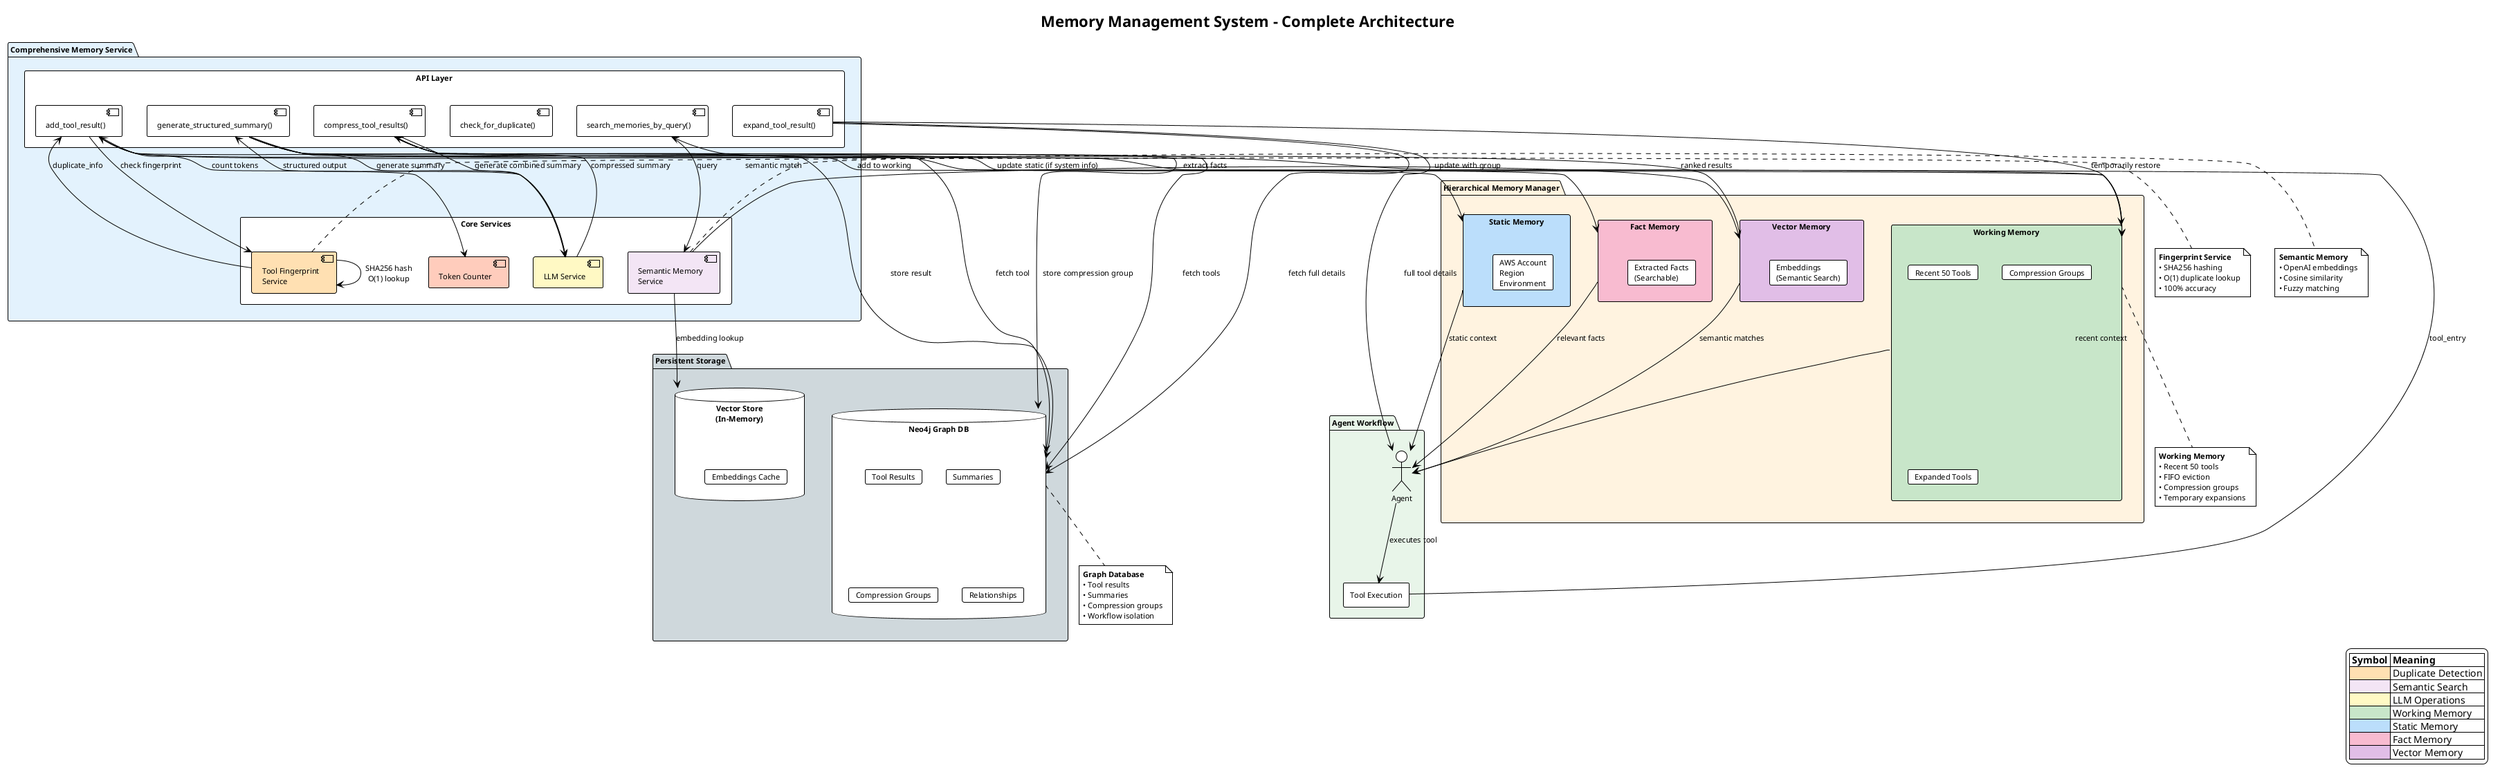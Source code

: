 @startuml Memory Management System Architecture

!theme plain
skinparam backgroundColor #FFFFFF
skinparam defaultFontName Arial
skinparam defaultFontSize 11

' Title
title Memory Management System - Complete Architecture

' Agent Layer
package "Agent Workflow" #E8F5E9 {
  actor Agent
  rectangle "Tool Execution" as TE
}

' Main Service Layer
package "Comprehensive Memory Service" #E3F2FD {
  rectangle "API Layer" as API {
    [add_tool_result()]
    [generate_structured_summary()]
    [check_for_duplicate()]
    [search_memories_by_query()]
    [compress_tool_results()]
    [expand_tool_result()]
  }
  
  rectangle "Core Services" as Core {
    component "Tool Fingerprint\nService" as TFS #FFE0B2
    component "Semantic Memory\nService" as SMS #F3E5F5
    component "LLM Service" as LLM #FFF9C4
    component "Token Counter" as TC #FFCCBC
  }
}

' Memory Manager Layer
package "Hierarchical Memory Manager" #FFF3E0 {
  rectangle "Working Memory" as WM #C8E6C9 {
    card "Recent 50 Tools" as WM1
    card "Compression Groups" as WM2
    card "Expanded Tools" as WM3
  }
  
  rectangle "Static Memory" as SM #BBDEFB {
    card "AWS Account\nRegion\nEnvironment" as SM1
  }
  
  rectangle "Fact Memory" as FM #F8BBD0 {
    card "Extracted Facts\n(Searchable)" as FM1
  }
  
  rectangle "Vector Memory" as VM #E1BEE7 {
    card "Embeddings\n(Semantic Search)" as VM1
  }
}

' Storage Layer
package "Persistent Storage" #CFD8DC {
  database "Neo4j Graph DB" as Neo4j {
    card "Tool Results" as TR
    card "Summaries" as SU
    card "Compression Groups" as CG
    card "Relationships" as RE
  }
  
  database "Vector Store\n(In-Memory)" as VS {
    card "Embeddings Cache" as EC
  }
}

' Flow 1: Tool Execution Path
Agent --> TE : executes tool
TE --> [add_tool_result()] : tool_entry

' Flow 2: Duplicate Check
[add_tool_result()] --> TFS : check fingerprint
TFS --> TFS : SHA256 hash\nO(1) lookup
TFS --> [add_tool_result()] : duplicate_info

' Flow 3: Storage Path
[add_tool_result()] --> Neo4j : store result
[add_tool_result()] --> WM : add to working
[add_tool_result()] --> TC : count tokens

' Flow 4: Summarization Path
[generate_structured_summary()] --> Neo4j : fetch tool
[generate_structured_summary()] --> LLM : generate summary
LLM --> [generate_structured_summary()] : structured output
[generate_structured_summary()] --> FM : extract facts
[generate_structured_summary()] --> SM : update static (if system info)

' Flow 5: Semantic Search Path
[search_memories_by_query()] --> SMS : query
SMS --> VS : embedding lookup
SMS --> VM : semantic match
VM --> [search_memories_by_query()] : ranked results

' Flow 6: Compression Path
[compress_tool_results()] --> Neo4j : fetch tools
[compress_tool_results()] --> LLM : generate combined summary
LLM --> [compress_tool_results()] : compressed summary
[compress_tool_results()] --> Neo4j : store compression group
[compress_tool_results()] --> WM : update with group

' Flow 7: Expansion Path
[expand_tool_result()] --> Neo4j : fetch full details
[expand_tool_result()] --> WM : temporarily restore
[expand_tool_result()] --> Agent : full tool details

' Flow 8: Context Assembly
WM --> Agent : recent context
SM --> Agent : static context
FM --> Agent : relevant facts
VM --> Agent : semantic matches

' Legend
legend right
  |= Symbol |= Meaning |
  | <#FFE0B2> | Duplicate Detection |
  | <#F3E5F5> | Semantic Search |
  | <#FFF9C4> | LLM Operations |
  | <#C8E6C9> | Working Memory |
  | <#BBDEFB> | Static Memory |
  | <#F8BBD0> | Fact Memory |
  | <#E1BEE7> | Vector Memory |
end legend

note right of TFS
  **Fingerprint Service**
  • SHA256 hashing
  • O(1) duplicate lookup
  • 100% accuracy
end note

note right of SMS
  **Semantic Memory**
  • OpenAI embeddings
  • Cosine similarity
  • Fuzzy matching
end note

note bottom of WM
  **Working Memory**
  • Recent 50 tools
  • FIFO eviction
  • Compression groups
  • Temporary expansions
end note

note bottom of Neo4j
  **Graph Database**
  • Tool results
  • Summaries
  • Compression groups
  • Workflow isolation
end note

@enduml
